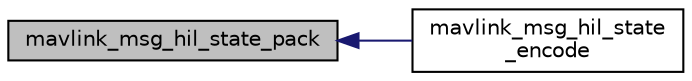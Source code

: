 digraph "mavlink_msg_hil_state_pack"
{
 // INTERACTIVE_SVG=YES
  edge [fontname="Helvetica",fontsize="10",labelfontname="Helvetica",labelfontsize="10"];
  node [fontname="Helvetica",fontsize="10",shape=record];
  rankdir="LR";
  Node1 [label="mavlink_msg_hil_state_pack",height=0.2,width=0.4,color="black", fillcolor="grey75", style="filled" fontcolor="black"];
  Node1 -> Node2 [dir="back",color="midnightblue",fontsize="10",style="solid",fontname="Helvetica"];
  Node2 [label="mavlink_msg_hil_state\l_encode",height=0.2,width=0.4,color="black", fillcolor="white", style="filled",URL="$v1_80_2common_2mavlink__msg__hil__state_8h.html#a363c1c3ad4b7e5d044d2cedb3ffb0c54",tooltip="Encode a hil_state struct. "];
}
